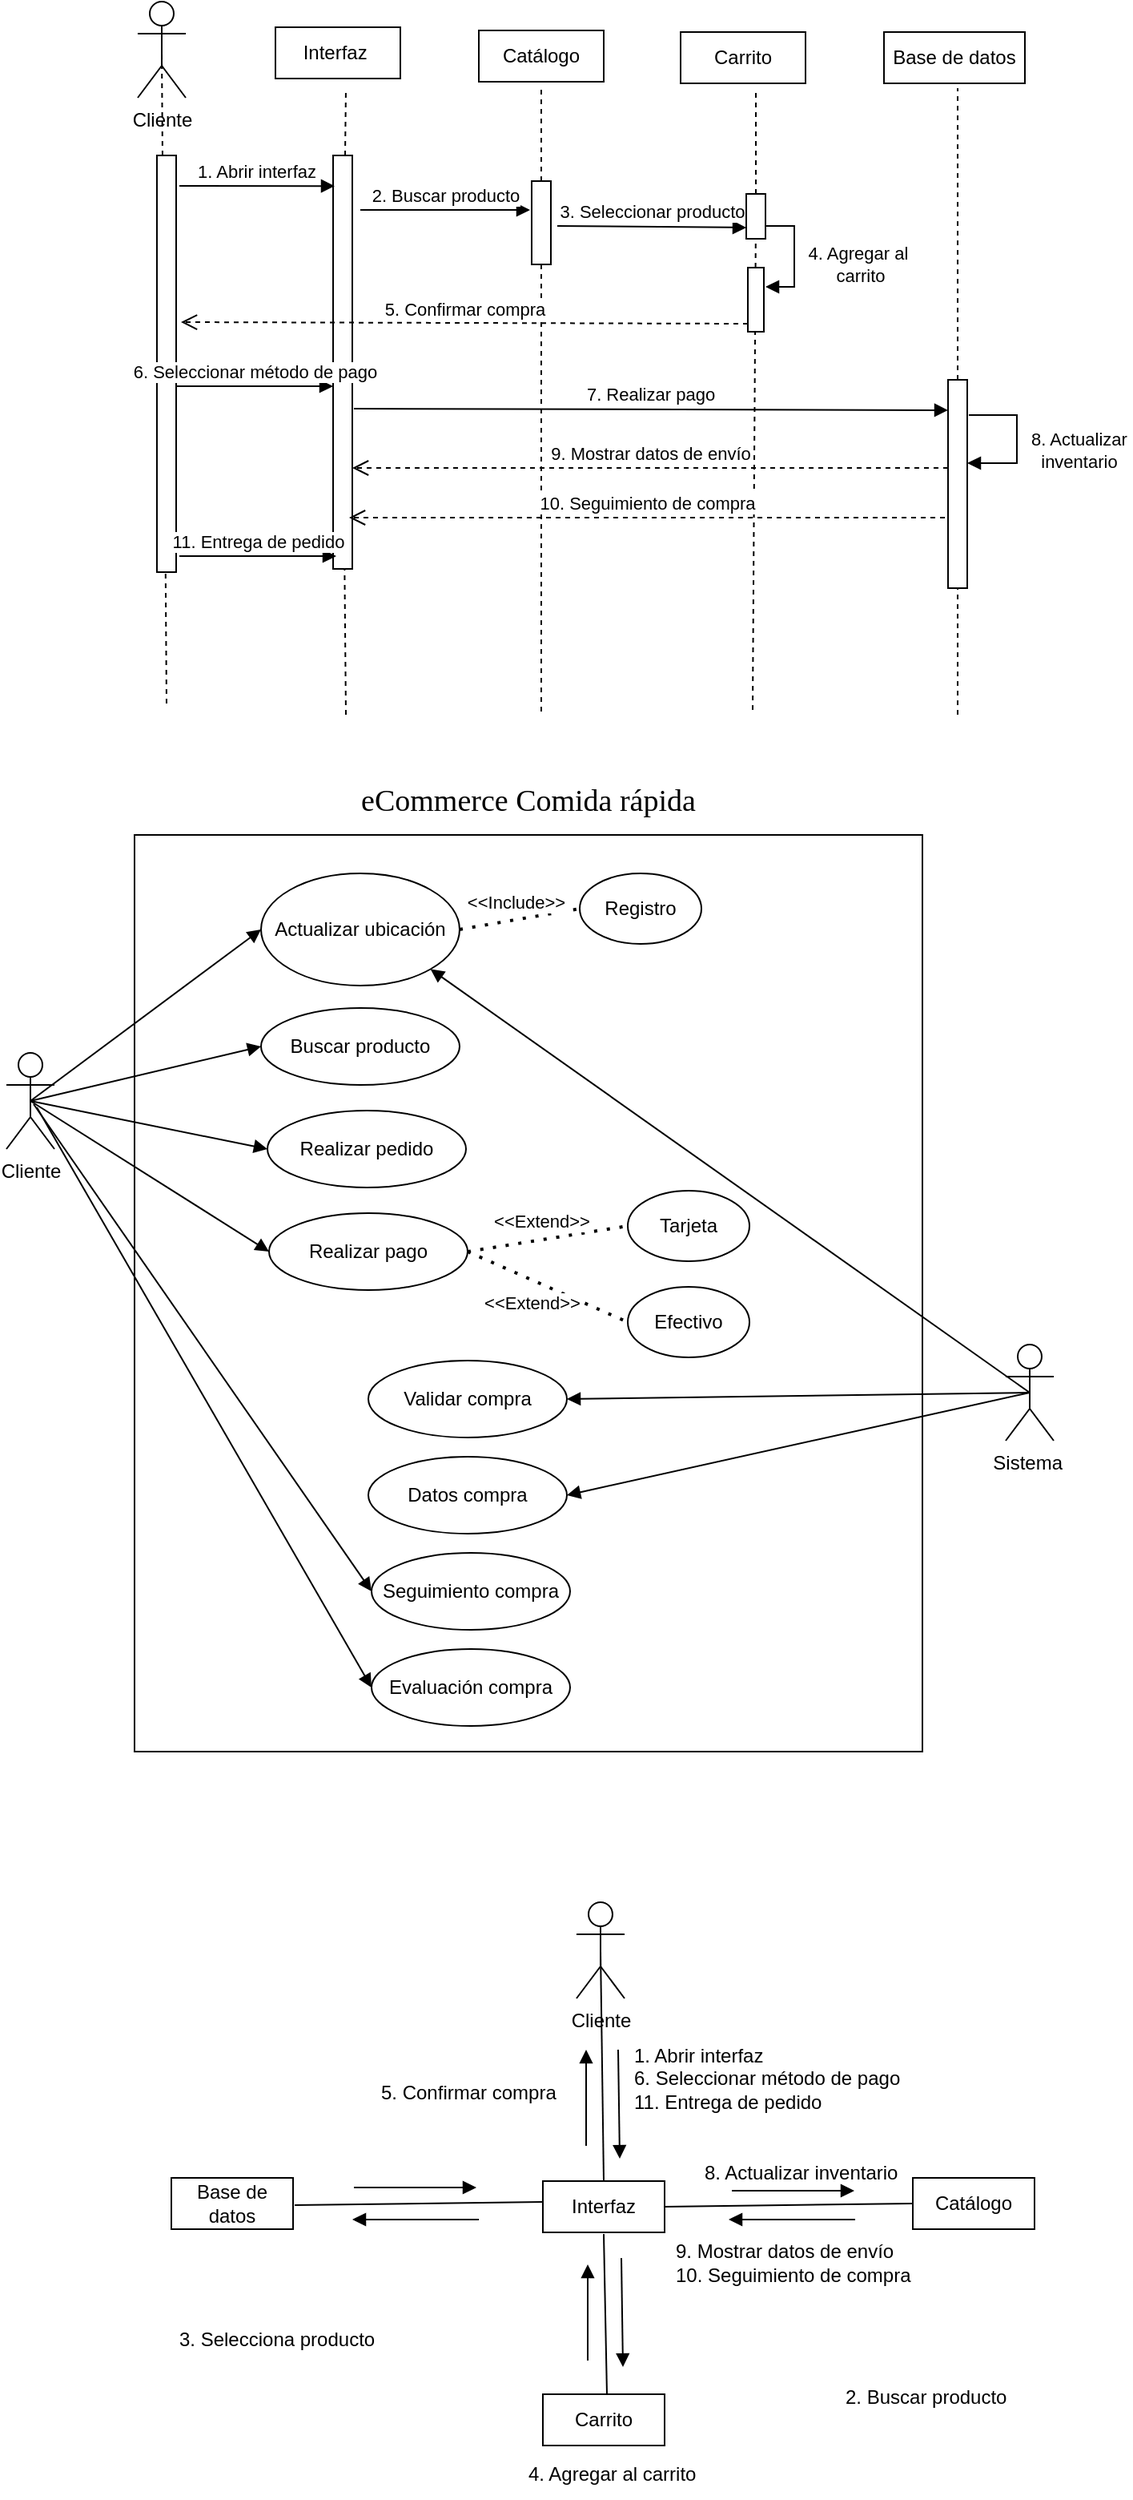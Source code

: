 <mxfile version="26.2.8">
  <diagram name="Página-1" id="cCJKJPDM5s2iUTPBcpyf">
    <mxGraphModel dx="1428" dy="785" grid="1" gridSize="2" guides="1" tooltips="1" connect="1" arrows="1" fold="1" page="1" pageScale="1" pageWidth="827" pageHeight="1169" math="0" shadow="0">
      <root>
        <mxCell id="0" />
        <mxCell id="1" parent="0" />
        <mxCell id="ijGnKc_3BsplaBg233aF-1" value="Interfaz&amp;nbsp;" style="rounded=0;whiteSpace=wrap;html=1;" parent="1" vertex="1">
          <mxGeometry x="196" y="78" width="78" height="32" as="geometry" />
        </mxCell>
        <mxCell id="5VHvd2vY5crIFIwmq7j--1" value="Catálogo" style="rounded=0;whiteSpace=wrap;html=1;" vertex="1" parent="1">
          <mxGeometry x="323" y="80" width="78" height="32" as="geometry" />
        </mxCell>
        <mxCell id="5VHvd2vY5crIFIwmq7j--3" value="Carrito" style="rounded=0;whiteSpace=wrap;html=1;" vertex="1" parent="1">
          <mxGeometry x="449" y="81" width="78" height="32" as="geometry" />
        </mxCell>
        <mxCell id="5VHvd2vY5crIFIwmq7j--4" value="Base de datos" style="rounded=0;whiteSpace=wrap;html=1;" vertex="1" parent="1">
          <mxGeometry x="576" y="81" width="88" height="32" as="geometry" />
        </mxCell>
        <mxCell id="5VHvd2vY5crIFIwmq7j--5" value="Cliente" style="shape=umlActor;verticalLabelPosition=bottom;verticalAlign=top;html=1;outlineConnect=0;" vertex="1" parent="1">
          <mxGeometry x="110" y="62" width="30" height="60" as="geometry" />
        </mxCell>
        <mxCell id="5VHvd2vY5crIFIwmq7j--8" value="" style="endArrow=none;dashed=1;html=1;rounded=0;entryX=0.5;entryY=0.5;entryDx=0;entryDy=0;entryPerimeter=0;" edge="1" parent="1" target="5VHvd2vY5crIFIwmq7j--5">
          <mxGeometry width="50" height="50" relative="1" as="geometry">
            <mxPoint x="128" y="500" as="sourcePoint" />
            <mxPoint x="116" y="178" as="targetPoint" />
          </mxGeometry>
        </mxCell>
        <mxCell id="5VHvd2vY5crIFIwmq7j--9" value="" style="endArrow=none;dashed=1;html=1;rounded=0;entryX=0.5;entryY=0.5;entryDx=0;entryDy=0;entryPerimeter=0;" edge="1" parent="1" source="5VHvd2vY5crIFIwmq7j--35">
          <mxGeometry width="50" height="50" relative="1" as="geometry">
            <mxPoint x="622" y="507" as="sourcePoint" />
            <mxPoint x="622" y="116" as="targetPoint" />
          </mxGeometry>
        </mxCell>
        <mxCell id="5VHvd2vY5crIFIwmq7j--10" value="" style="endArrow=none;dashed=1;html=1;rounded=0;entryX=0.5;entryY=0.5;entryDx=0;entryDy=0;entryPerimeter=0;" edge="1" parent="1" source="5VHvd2vY5crIFIwmq7j--19">
          <mxGeometry width="50" height="50" relative="1" as="geometry">
            <mxPoint x="362" y="505" as="sourcePoint" />
            <mxPoint x="362" y="114" as="targetPoint" />
          </mxGeometry>
        </mxCell>
        <mxCell id="5VHvd2vY5crIFIwmq7j--11" value="" style="endArrow=none;dashed=1;html=1;rounded=0;" edge="1" parent="1" source="5VHvd2vY5crIFIwmq7j--21">
          <mxGeometry width="50" height="50" relative="1" as="geometry">
            <mxPoint x="490" y="505" as="sourcePoint" />
            <mxPoint x="496" y="116" as="targetPoint" />
          </mxGeometry>
        </mxCell>
        <mxCell id="5VHvd2vY5crIFIwmq7j--12" value="" style="endArrow=none;dashed=1;html=1;rounded=0;entryX=0.5;entryY=0.5;entryDx=0;entryDy=0;entryPerimeter=0;" edge="1" parent="1" source="5VHvd2vY5crIFIwmq7j--15">
          <mxGeometry width="50" height="50" relative="1" as="geometry">
            <mxPoint x="240" y="507" as="sourcePoint" />
            <mxPoint x="240" y="116" as="targetPoint" />
          </mxGeometry>
        </mxCell>
        <mxCell id="5VHvd2vY5crIFIwmq7j--13" value="" style="rounded=0;whiteSpace=wrap;html=1;" vertex="1" parent="1">
          <mxGeometry x="122" y="158" width="12" height="260" as="geometry" />
        </mxCell>
        <mxCell id="5VHvd2vY5crIFIwmq7j--16" value="" style="endArrow=none;dashed=1;html=1;rounded=0;entryX=0.5;entryY=0.5;entryDx=0;entryDy=0;entryPerimeter=0;" edge="1" parent="1" target="5VHvd2vY5crIFIwmq7j--15">
          <mxGeometry width="50" height="50" relative="1" as="geometry">
            <mxPoint x="240" y="507" as="sourcePoint" />
            <mxPoint x="240" y="116" as="targetPoint" />
          </mxGeometry>
        </mxCell>
        <mxCell id="5VHvd2vY5crIFIwmq7j--15" value="" style="rounded=0;whiteSpace=wrap;html=1;" vertex="1" parent="1">
          <mxGeometry x="232" y="158" width="12" height="258" as="geometry" />
        </mxCell>
        <mxCell id="5VHvd2vY5crIFIwmq7j--17" value="1. Abrir interfaz" style="html=1;verticalAlign=bottom;endArrow=block;curved=0;rounded=0;entryX=0.083;entryY=0.074;entryDx=0;entryDy=0;entryPerimeter=0;" edge="1" parent="1" target="5VHvd2vY5crIFIwmq7j--15">
          <mxGeometry width="80" relative="1" as="geometry">
            <mxPoint x="136" y="177" as="sourcePoint" />
            <mxPoint x="228" y="178" as="targetPoint" />
          </mxGeometry>
        </mxCell>
        <mxCell id="5VHvd2vY5crIFIwmq7j--18" value="2. Buscar producto" style="html=1;verticalAlign=bottom;endArrow=block;curved=0;rounded=0;" edge="1" parent="1">
          <mxGeometry width="80" relative="1" as="geometry">
            <mxPoint x="249" y="192" as="sourcePoint" />
            <mxPoint x="355" y="192" as="targetPoint" />
          </mxGeometry>
        </mxCell>
        <mxCell id="5VHvd2vY5crIFIwmq7j--20" value="" style="endArrow=none;dashed=1;html=1;rounded=0;entryX=0.5;entryY=0.5;entryDx=0;entryDy=0;entryPerimeter=0;" edge="1" parent="1" target="5VHvd2vY5crIFIwmq7j--19">
          <mxGeometry width="50" height="50" relative="1" as="geometry">
            <mxPoint x="362" y="505" as="sourcePoint" />
            <mxPoint x="362" y="114" as="targetPoint" />
          </mxGeometry>
        </mxCell>
        <mxCell id="5VHvd2vY5crIFIwmq7j--19" value="" style="rounded=0;whiteSpace=wrap;html=1;" vertex="1" parent="1">
          <mxGeometry x="356" y="174" width="12" height="52" as="geometry" />
        </mxCell>
        <mxCell id="5VHvd2vY5crIFIwmq7j--22" value="" style="endArrow=none;dashed=1;html=1;rounded=0;entryX=0.5;entryY=0.5;entryDx=0;entryDy=0;entryPerimeter=0;" edge="1" parent="1" target="5VHvd2vY5crIFIwmq7j--21">
          <mxGeometry width="50" height="50" relative="1" as="geometry">
            <mxPoint x="494" y="504" as="sourcePoint" />
            <mxPoint x="490" y="114" as="targetPoint" />
          </mxGeometry>
        </mxCell>
        <mxCell id="5VHvd2vY5crIFIwmq7j--28" value="" style="html=1;points=[[0,0,0,0,5],[0,1,0,0,-5],[1,0,0,0,5],[1,1,0,0,-5]];perimeter=orthogonalPerimeter;outlineConnect=0;targetShapes=umlLifeline;portConstraint=eastwest;newEdgeStyle={&quot;curved&quot;:0,&quot;rounded&quot;:0};" vertex="1" parent="1">
          <mxGeometry x="491" y="228" width="10" height="40" as="geometry" />
        </mxCell>
        <mxCell id="5VHvd2vY5crIFIwmq7j--29" value="4. Agregar al&amp;nbsp;&lt;div&gt;carrito&lt;/div&gt;" style="html=1;align=center;spacingLeft=2;endArrow=block;rounded=0;edgeStyle=orthogonalEdgeStyle;curved=0;rounded=0;exitX=0;exitY=0.75;exitDx=0;exitDy=0;" edge="1" parent="1">
          <mxGeometry x="0.273" y="40" relative="1" as="geometry">
            <mxPoint x="491" y="205" as="sourcePoint" />
            <Array as="points">
              <mxPoint x="520" y="202" />
              <mxPoint x="520" y="240" />
            </Array>
            <mxPoint x="502" y="240" as="targetPoint" />
            <mxPoint as="offset" />
          </mxGeometry>
        </mxCell>
        <mxCell id="5VHvd2vY5crIFIwmq7j--21" value="" style="rounded=0;whiteSpace=wrap;html=1;" vertex="1" parent="1">
          <mxGeometry x="490" y="182" width="12" height="28" as="geometry" />
        </mxCell>
        <mxCell id="5VHvd2vY5crIFIwmq7j--30" value="3. Seleccionar producto" style="html=1;verticalAlign=bottom;endArrow=block;curved=0;rounded=0;entryX=0;entryY=0.75;entryDx=0;entryDy=0;" edge="1" parent="1" target="5VHvd2vY5crIFIwmq7j--21">
          <mxGeometry width="80" relative="1" as="geometry">
            <mxPoint x="372" y="202" as="sourcePoint" />
            <mxPoint x="474" y="202" as="targetPoint" />
          </mxGeometry>
        </mxCell>
        <mxCell id="5VHvd2vY5crIFIwmq7j--32" value="5. Confirmar compra" style="html=1;verticalAlign=bottom;endArrow=open;dashed=1;endSize=8;curved=0;rounded=0;exitX=0;exitY=1;exitDx=0;exitDy=-5;exitPerimeter=0;entryX=1.25;entryY=0.4;entryDx=0;entryDy=0;entryPerimeter=0;" edge="1" parent="1" source="5VHvd2vY5crIFIwmq7j--28" target="5VHvd2vY5crIFIwmq7j--13">
          <mxGeometry relative="1" as="geometry">
            <mxPoint x="254" y="258" as="sourcePoint" />
            <mxPoint x="174" y="258" as="targetPoint" />
          </mxGeometry>
        </mxCell>
        <mxCell id="5VHvd2vY5crIFIwmq7j--33" value="6. Seleccionar método de pago" style="html=1;verticalAlign=bottom;endArrow=block;curved=0;rounded=0;entryX=0.167;entryY=0.091;entryDx=0;entryDy=0;entryPerimeter=0;" edge="1" parent="1">
          <mxGeometry width="80" relative="1" as="geometry">
            <mxPoint x="134" y="302" as="sourcePoint" />
            <mxPoint x="232" y="302" as="targetPoint" />
          </mxGeometry>
        </mxCell>
        <mxCell id="5VHvd2vY5crIFIwmq7j--34" value="7. Realizar pago" style="html=1;verticalAlign=bottom;endArrow=block;curved=0;rounded=0;entryX=0;entryY=0.146;entryDx=0;entryDy=0;entryPerimeter=0;" edge="1" parent="1" target="5VHvd2vY5crIFIwmq7j--35">
          <mxGeometry width="80" relative="1" as="geometry">
            <mxPoint x="245" y="316" as="sourcePoint" />
            <mxPoint x="616" y="322" as="targetPoint" />
          </mxGeometry>
        </mxCell>
        <mxCell id="5VHvd2vY5crIFIwmq7j--36" value="" style="endArrow=none;dashed=1;html=1;rounded=0;entryX=0.5;entryY=0.5;entryDx=0;entryDy=0;entryPerimeter=0;" edge="1" parent="1" target="5VHvd2vY5crIFIwmq7j--35">
          <mxGeometry width="50" height="50" relative="1" as="geometry">
            <mxPoint x="622" y="507" as="sourcePoint" />
            <mxPoint x="622" y="116" as="targetPoint" />
          </mxGeometry>
        </mxCell>
        <mxCell id="5VHvd2vY5crIFIwmq7j--35" value="" style="rounded=0;whiteSpace=wrap;html=1;" vertex="1" parent="1">
          <mxGeometry x="616" y="298" width="12" height="130" as="geometry" />
        </mxCell>
        <mxCell id="5VHvd2vY5crIFIwmq7j--38" value="8. Actualizar&amp;nbsp;&lt;div&gt;inventario&amp;nbsp;&lt;/div&gt;" style="html=1;align=center;spacingLeft=2;endArrow=block;rounded=0;edgeStyle=orthogonalEdgeStyle;curved=0;rounded=0;entryX=1;entryY=0.4;entryDx=0;entryDy=0;entryPerimeter=0;" edge="1" target="5VHvd2vY5crIFIwmq7j--35" parent="1">
          <mxGeometry x="0.129" y="39" relative="1" as="geometry">
            <mxPoint x="629" y="320" as="sourcePoint" />
            <Array as="points">
              <mxPoint x="659" y="320" />
              <mxPoint x="659" y="350" />
            </Array>
            <mxPoint x="634" y="350" as="targetPoint" />
            <mxPoint as="offset" />
          </mxGeometry>
        </mxCell>
        <mxCell id="5VHvd2vY5crIFIwmq7j--39" value="9. Mostrar datos de envío" style="html=1;verticalAlign=bottom;endArrow=open;dashed=1;endSize=8;curved=0;rounded=0;exitX=0;exitY=1;exitDx=0;exitDy=-5;exitPerimeter=0;" edge="1" parent="1">
          <mxGeometry relative="1" as="geometry">
            <mxPoint x="616" y="353" as="sourcePoint" />
            <mxPoint x="244" y="353" as="targetPoint" />
          </mxGeometry>
        </mxCell>
        <mxCell id="5VHvd2vY5crIFIwmq7j--40" value="10. Seguimiento de compra" style="html=1;verticalAlign=bottom;endArrow=open;dashed=1;endSize=8;curved=0;rounded=0;exitX=0;exitY=1;exitDx=0;exitDy=-5;exitPerimeter=0;" edge="1" parent="1">
          <mxGeometry relative="1" as="geometry">
            <mxPoint x="614" y="384" as="sourcePoint" />
            <mxPoint x="242" y="384" as="targetPoint" />
          </mxGeometry>
        </mxCell>
        <mxCell id="5VHvd2vY5crIFIwmq7j--41" value="11. Entrega de pedido" style="html=1;verticalAlign=bottom;endArrow=block;curved=0;rounded=0;entryX=0.167;entryY=0.091;entryDx=0;entryDy=0;entryPerimeter=0;" edge="1" parent="1">
          <mxGeometry width="80" relative="1" as="geometry">
            <mxPoint x="136" y="408" as="sourcePoint" />
            <mxPoint x="234" y="408" as="targetPoint" />
          </mxGeometry>
        </mxCell>
        <mxCell id="5VHvd2vY5crIFIwmq7j--42" value="Cliente" style="shape=umlActor;verticalLabelPosition=bottom;verticalAlign=top;html=1;outlineConnect=0;" vertex="1" parent="1">
          <mxGeometry x="28" y="718" width="30" height="60" as="geometry" />
        </mxCell>
        <mxCell id="5VHvd2vY5crIFIwmq7j--45" value="Sistema&amp;nbsp;" style="shape=umlActor;verticalLabelPosition=bottom;verticalAlign=top;html=1;outlineConnect=0;" vertex="1" parent="1">
          <mxGeometry x="652" y="900" width="30" height="60" as="geometry" />
        </mxCell>
        <mxCell id="5VHvd2vY5crIFIwmq7j--46" value="Actualizar ubicación" style="ellipse;whiteSpace=wrap;html=1;" vertex="1" parent="1">
          <mxGeometry x="187" y="606" width="124" height="70" as="geometry" />
        </mxCell>
        <mxCell id="5VHvd2vY5crIFIwmq7j--47" value="Buscar producto" style="ellipse;whiteSpace=wrap;html=1;" vertex="1" parent="1">
          <mxGeometry x="187" y="690" width="124" height="48" as="geometry" />
        </mxCell>
        <mxCell id="5VHvd2vY5crIFIwmq7j--48" value="Realizar pedido" style="ellipse;whiteSpace=wrap;html=1;" vertex="1" parent="1">
          <mxGeometry x="191" y="754" width="124" height="48" as="geometry" />
        </mxCell>
        <mxCell id="5VHvd2vY5crIFIwmq7j--49" value="Realizar pago" style="ellipse;whiteSpace=wrap;html=1;" vertex="1" parent="1">
          <mxGeometry x="192" y="818" width="124" height="48" as="geometry" />
        </mxCell>
        <mxCell id="5VHvd2vY5crIFIwmq7j--52" value="" style="html=1;verticalAlign=bottom;endArrow=block;curved=0;rounded=0;entryX=0;entryY=0.5;entryDx=0;entryDy=0;exitX=0.5;exitY=0.5;exitDx=0;exitDy=0;exitPerimeter=0;" edge="1" parent="1" source="5VHvd2vY5crIFIwmq7j--42" target="5VHvd2vY5crIFIwmq7j--46">
          <mxGeometry width="80" relative="1" as="geometry">
            <mxPoint x="62" y="730" as="sourcePoint" />
            <mxPoint x="160" y="730" as="targetPoint" />
          </mxGeometry>
        </mxCell>
        <mxCell id="5VHvd2vY5crIFIwmq7j--54" value="" style="html=1;verticalAlign=bottom;endArrow=block;curved=0;rounded=0;entryX=0;entryY=0.5;entryDx=0;entryDy=0;exitX=0.5;exitY=0.5;exitDx=0;exitDy=0;exitPerimeter=0;" edge="1" parent="1" source="5VHvd2vY5crIFIwmq7j--42" target="5VHvd2vY5crIFIwmq7j--47">
          <mxGeometry width="80" relative="1" as="geometry">
            <mxPoint x="53" y="728" as="sourcePoint" />
            <mxPoint x="189" y="650" as="targetPoint" />
          </mxGeometry>
        </mxCell>
        <mxCell id="5VHvd2vY5crIFIwmq7j--55" value="" style="html=1;verticalAlign=bottom;endArrow=block;curved=0;rounded=0;entryX=0;entryY=0.5;entryDx=0;entryDy=0;exitX=0.5;exitY=0.5;exitDx=0;exitDy=0;exitPerimeter=0;" edge="1" parent="1" source="5VHvd2vY5crIFIwmq7j--42" target="5VHvd2vY5crIFIwmq7j--48">
          <mxGeometry width="80" relative="1" as="geometry">
            <mxPoint x="55" y="730" as="sourcePoint" />
            <mxPoint x="191" y="652" as="targetPoint" />
          </mxGeometry>
        </mxCell>
        <mxCell id="5VHvd2vY5crIFIwmq7j--56" value="" style="html=1;verticalAlign=bottom;endArrow=block;curved=0;rounded=0;entryX=0;entryY=0.5;entryDx=0;entryDy=0;exitX=0.5;exitY=0.5;exitDx=0;exitDy=0;exitPerimeter=0;" edge="1" parent="1" source="5VHvd2vY5crIFIwmq7j--42" target="5VHvd2vY5crIFIwmq7j--49">
          <mxGeometry width="80" relative="1" as="geometry">
            <mxPoint x="57" y="732" as="sourcePoint" />
            <mxPoint x="193" y="654" as="targetPoint" />
          </mxGeometry>
        </mxCell>
        <mxCell id="5VHvd2vY5crIFIwmq7j--57" value="Registro" style="ellipse;whiteSpace=wrap;html=1;" vertex="1" parent="1">
          <mxGeometry x="386" y="606" width="76" height="44" as="geometry" />
        </mxCell>
        <mxCell id="5VHvd2vY5crIFIwmq7j--58" value="" style="endArrow=none;dashed=1;html=1;dashPattern=1 3;strokeWidth=2;rounded=0;exitX=1;exitY=0.5;exitDx=0;exitDy=0;entryX=0;entryY=0.5;entryDx=0;entryDy=0;" edge="1" parent="1" source="5VHvd2vY5crIFIwmq7j--46" target="5VHvd2vY5crIFIwmq7j--57">
          <mxGeometry width="50" height="50" relative="1" as="geometry">
            <mxPoint x="388" y="712" as="sourcePoint" />
            <mxPoint x="438" y="662" as="targetPoint" />
          </mxGeometry>
        </mxCell>
        <mxCell id="5VHvd2vY5crIFIwmq7j--59" value="&amp;lt;&amp;lt;Include&amp;gt;&amp;gt;" style="edgeLabel;html=1;align=center;verticalAlign=middle;resizable=0;points=[];" vertex="1" connectable="0" parent="5VHvd2vY5crIFIwmq7j--58">
          <mxGeometry x="-0.12" y="-1" relative="1" as="geometry">
            <mxPoint x="2" y="-13" as="offset" />
          </mxGeometry>
        </mxCell>
        <mxCell id="5VHvd2vY5crIFIwmq7j--61" value="Tarjeta" style="ellipse;whiteSpace=wrap;html=1;" vertex="1" parent="1">
          <mxGeometry x="416" y="804" width="76" height="44" as="geometry" />
        </mxCell>
        <mxCell id="5VHvd2vY5crIFIwmq7j--62" value="Efectivo" style="ellipse;whiteSpace=wrap;html=1;" vertex="1" parent="1">
          <mxGeometry x="416" y="864" width="76" height="44" as="geometry" />
        </mxCell>
        <mxCell id="5VHvd2vY5crIFIwmq7j--64" value="" style="endArrow=none;dashed=1;html=1;dashPattern=1 3;strokeWidth=2;rounded=0;exitX=1;exitY=0.5;exitDx=0;exitDy=0;entryX=0;entryY=0.5;entryDx=0;entryDy=0;" edge="1" parent="1" source="5VHvd2vY5crIFIwmq7j--49" target="5VHvd2vY5crIFIwmq7j--61">
          <mxGeometry width="50" height="50" relative="1" as="geometry">
            <mxPoint x="326" y="846" as="sourcePoint" />
            <mxPoint x="401" y="844" as="targetPoint" />
          </mxGeometry>
        </mxCell>
        <mxCell id="5VHvd2vY5crIFIwmq7j--65" value="&amp;lt;&amp;lt;Extend&amp;gt;&amp;gt;" style="edgeLabel;html=1;align=center;verticalAlign=middle;resizable=0;points=[];" vertex="1" connectable="0" parent="5VHvd2vY5crIFIwmq7j--64">
          <mxGeometry x="-0.12" y="-1" relative="1" as="geometry">
            <mxPoint x="2" y="-13" as="offset" />
          </mxGeometry>
        </mxCell>
        <mxCell id="5VHvd2vY5crIFIwmq7j--66" value="" style="endArrow=none;dashed=1;html=1;dashPattern=1 3;strokeWidth=2;rounded=0;exitX=1;exitY=0.5;exitDx=0;exitDy=0;entryX=0;entryY=0.5;entryDx=0;entryDy=0;" edge="1" parent="1" source="5VHvd2vY5crIFIwmq7j--49" target="5VHvd2vY5crIFIwmq7j--62">
          <mxGeometry width="50" height="50" relative="1" as="geometry">
            <mxPoint x="318" y="872" as="sourcePoint" />
            <mxPoint x="418" y="856" as="targetPoint" />
          </mxGeometry>
        </mxCell>
        <mxCell id="5VHvd2vY5crIFIwmq7j--67" value="&amp;lt;&amp;lt;Extend&amp;gt;&amp;gt;" style="edgeLabel;html=1;align=center;verticalAlign=middle;resizable=0;points=[];" vertex="1" connectable="0" parent="5VHvd2vY5crIFIwmq7j--66">
          <mxGeometry x="-0.12" y="-1" relative="1" as="geometry">
            <mxPoint x="-4" y="12" as="offset" />
          </mxGeometry>
        </mxCell>
        <mxCell id="5VHvd2vY5crIFIwmq7j--70" value="" style="html=1;verticalAlign=bottom;endArrow=block;curved=0;rounded=0;entryX=1;entryY=1;entryDx=0;entryDy=0;exitX=0.5;exitY=0.5;exitDx=0;exitDy=0;exitPerimeter=0;" edge="1" parent="1" source="5VHvd2vY5crIFIwmq7j--45" target="5VHvd2vY5crIFIwmq7j--46">
          <mxGeometry width="80" relative="1" as="geometry">
            <mxPoint x="45" y="750" as="sourcePoint" />
            <mxPoint x="189" y="716" as="targetPoint" />
          </mxGeometry>
        </mxCell>
        <mxCell id="5VHvd2vY5crIFIwmq7j--71" value="" style="html=1;verticalAlign=bottom;endArrow=block;curved=0;rounded=0;exitX=0.5;exitY=0.5;exitDx=0;exitDy=0;exitPerimeter=0;entryX=1;entryY=0.5;entryDx=0;entryDy=0;" edge="1" parent="1" source="5VHvd2vY5crIFIwmq7j--45" target="5VHvd2vY5crIFIwmq7j--72">
          <mxGeometry width="80" relative="1" as="geometry">
            <mxPoint x="47" y="752" as="sourcePoint" />
            <mxPoint x="668" y="778" as="targetPoint" />
          </mxGeometry>
        </mxCell>
        <mxCell id="5VHvd2vY5crIFIwmq7j--72" value="Validar compra" style="ellipse;whiteSpace=wrap;html=1;" vertex="1" parent="1">
          <mxGeometry x="254" y="910" width="124" height="48" as="geometry" />
        </mxCell>
        <mxCell id="5VHvd2vY5crIFIwmq7j--73" value="Datos compra" style="ellipse;whiteSpace=wrap;html=1;" vertex="1" parent="1">
          <mxGeometry x="254" y="970" width="124" height="48" as="geometry" />
        </mxCell>
        <mxCell id="5VHvd2vY5crIFIwmq7j--77" value="" style="html=1;verticalAlign=bottom;endArrow=block;curved=0;rounded=0;entryX=1;entryY=0.5;entryDx=0;entryDy=0;exitX=0.5;exitY=0.5;exitDx=0;exitDy=0;exitPerimeter=0;" edge="1" parent="1" source="5VHvd2vY5crIFIwmq7j--45" target="5VHvd2vY5crIFIwmq7j--73">
          <mxGeometry width="80" relative="1" as="geometry">
            <mxPoint x="738" y="754" as="sourcePoint" />
            <mxPoint x="646" y="752" as="targetPoint" />
          </mxGeometry>
        </mxCell>
        <mxCell id="5VHvd2vY5crIFIwmq7j--79" value="Seguimiento compra" style="ellipse;whiteSpace=wrap;html=1;" vertex="1" parent="1">
          <mxGeometry x="256" y="1030" width="124" height="48" as="geometry" />
        </mxCell>
        <mxCell id="5VHvd2vY5crIFIwmq7j--80" value="Evaluación compra" style="ellipse;whiteSpace=wrap;html=1;" vertex="1" parent="1">
          <mxGeometry x="256" y="1090" width="124" height="48" as="geometry" />
        </mxCell>
        <mxCell id="5VHvd2vY5crIFIwmq7j--81" value="" style="html=1;verticalAlign=bottom;endArrow=block;curved=0;rounded=0;entryX=0;entryY=0.5;entryDx=0;entryDy=0;exitX=0.5;exitY=0.5;exitDx=0;exitDy=0;exitPerimeter=0;" edge="1" parent="1" target="5VHvd2vY5crIFIwmq7j--79">
          <mxGeometry width="80" relative="1" as="geometry">
            <mxPoint x="45" y="750" as="sourcePoint" />
            <mxPoint x="194" y="844" as="targetPoint" />
          </mxGeometry>
        </mxCell>
        <mxCell id="5VHvd2vY5crIFIwmq7j--82" value="" style="html=1;verticalAlign=bottom;endArrow=block;curved=0;rounded=0;entryX=0;entryY=0.5;entryDx=0;entryDy=0;exitX=0.5;exitY=0.5;exitDx=0;exitDy=0;exitPerimeter=0;" edge="1" parent="1" target="5VHvd2vY5crIFIwmq7j--80">
          <mxGeometry width="80" relative="1" as="geometry">
            <mxPoint x="47" y="752" as="sourcePoint" />
            <mxPoint x="258" y="1056" as="targetPoint" />
          </mxGeometry>
        </mxCell>
        <mxCell id="5VHvd2vY5crIFIwmq7j--85" value="" style="rounded=0;whiteSpace=wrap;html=1;fillColor=none;" vertex="1" parent="1">
          <mxGeometry x="108" y="582" width="492" height="572" as="geometry" />
        </mxCell>
        <mxCell id="5VHvd2vY5crIFIwmq7j--86" value="&lt;font face=&quot;Comic Sans MS&quot; style=&quot;font-size: 19px;&quot;&gt;eCommerce Comida rápida&lt;/font&gt;" style="text;html=1;align=center;verticalAlign=middle;whiteSpace=wrap;rounded=0;" vertex="1" parent="1">
          <mxGeometry x="227" y="546" width="254" height="30" as="geometry" />
        </mxCell>
        <mxCell id="5VHvd2vY5crIFIwmq7j--87" value="Cliente" style="shape=umlActor;verticalLabelPosition=bottom;verticalAlign=top;html=1;outlineConnect=0;" vertex="1" parent="1">
          <mxGeometry x="384" y="1248" width="30" height="60" as="geometry" />
        </mxCell>
        <mxCell id="5VHvd2vY5crIFIwmq7j--88" value="Interfaz" style="rounded=0;whiteSpace=wrap;html=1;" vertex="1" parent="1">
          <mxGeometry x="363" y="1422" width="76" height="32" as="geometry" />
        </mxCell>
        <mxCell id="5VHvd2vY5crIFIwmq7j--89" value="Catálogo" style="rounded=0;whiteSpace=wrap;html=1;" vertex="1" parent="1">
          <mxGeometry x="594" y="1420" width="76" height="32" as="geometry" />
        </mxCell>
        <mxCell id="5VHvd2vY5crIFIwmq7j--90" value="Carrito" style="rounded=0;whiteSpace=wrap;html=1;" vertex="1" parent="1">
          <mxGeometry x="363" y="1555" width="76" height="32" as="geometry" />
        </mxCell>
        <mxCell id="5VHvd2vY5crIFIwmq7j--91" value="Base de datos" style="rounded=0;whiteSpace=wrap;html=1;" vertex="1" parent="1">
          <mxGeometry x="131" y="1420" width="76" height="32" as="geometry" />
        </mxCell>
        <mxCell id="5VHvd2vY5crIFIwmq7j--92" value="" style="endArrow=none;html=1;rounded=0;entryX=0.5;entryY=0.5;entryDx=0;entryDy=0;entryPerimeter=0;exitX=0.5;exitY=0;exitDx=0;exitDy=0;" edge="1" parent="1" source="5VHvd2vY5crIFIwmq7j--88" target="5VHvd2vY5crIFIwmq7j--87">
          <mxGeometry width="50" height="50" relative="1" as="geometry">
            <mxPoint x="388" y="1430" as="sourcePoint" />
            <mxPoint x="438" y="1380" as="targetPoint" />
          </mxGeometry>
        </mxCell>
        <mxCell id="5VHvd2vY5crIFIwmq7j--93" value="" style="endArrow=none;html=1;rounded=0;entryX=0;entryY=0.5;entryDx=0;entryDy=0;exitX=1;exitY=0.5;exitDx=0;exitDy=0;" edge="1" parent="1" source="5VHvd2vY5crIFIwmq7j--88" target="5VHvd2vY5crIFIwmq7j--89">
          <mxGeometry width="50" height="50" relative="1" as="geometry">
            <mxPoint x="388" y="1474" as="sourcePoint" />
            <mxPoint x="438" y="1424" as="targetPoint" />
          </mxGeometry>
        </mxCell>
        <mxCell id="5VHvd2vY5crIFIwmq7j--94" value="" style="endArrow=none;html=1;rounded=0;entryX=0;entryY=0.5;entryDx=0;entryDy=0;exitX=1;exitY=0.5;exitDx=0;exitDy=0;" edge="1" parent="1">
          <mxGeometry width="50" height="50" relative="1" as="geometry">
            <mxPoint x="208" y="1437" as="sourcePoint" />
            <mxPoint x="363" y="1435" as="targetPoint" />
          </mxGeometry>
        </mxCell>
        <mxCell id="5VHvd2vY5crIFIwmq7j--95" value="" style="endArrow=none;html=1;rounded=0;entryX=0.5;entryY=0.5;entryDx=0;entryDy=0;entryPerimeter=0;exitX=0.5;exitY=0;exitDx=0;exitDy=0;" edge="1" parent="1">
          <mxGeometry width="50" height="50" relative="1" as="geometry">
            <mxPoint x="403" y="1555" as="sourcePoint" />
            <mxPoint x="401" y="1455" as="targetPoint" />
          </mxGeometry>
        </mxCell>
        <mxCell id="5VHvd2vY5crIFIwmq7j--97" value="" style="html=1;verticalAlign=bottom;endArrow=block;curved=0;rounded=0;" edge="1" parent="1">
          <mxGeometry width="80" relative="1" as="geometry">
            <mxPoint x="410" y="1340" as="sourcePoint" />
            <mxPoint x="411" y="1408" as="targetPoint" />
          </mxGeometry>
        </mxCell>
        <mxCell id="5VHvd2vY5crIFIwmq7j--99" value="1. Abrir interfaz&lt;div&gt;6. Seleccionar método de pago&lt;/div&gt;&lt;div&gt;11. Entrega de pedido&lt;/div&gt;" style="text;html=1;align=left;verticalAlign=middle;whiteSpace=wrap;rounded=0;" vertex="1" parent="1">
          <mxGeometry x="418" y="1343" width="202" height="30" as="geometry" />
        </mxCell>
        <mxCell id="5VHvd2vY5crIFIwmq7j--100" value="" style="html=1;verticalAlign=bottom;endArrow=block;curved=0;rounded=0;" edge="1" parent="1">
          <mxGeometry width="80" relative="1" as="geometry">
            <mxPoint x="481" y="1428" as="sourcePoint" />
            <mxPoint x="557.5" y="1428" as="targetPoint" />
          </mxGeometry>
        </mxCell>
        <mxCell id="5VHvd2vY5crIFIwmq7j--101" value="" style="html=1;verticalAlign=bottom;endArrow=block;curved=0;rounded=0;" edge="1" parent="1">
          <mxGeometry width="80" relative="1" as="geometry">
            <mxPoint x="558" y="1446" as="sourcePoint" />
            <mxPoint x="479" y="1446" as="targetPoint" />
          </mxGeometry>
        </mxCell>
        <mxCell id="5VHvd2vY5crIFIwmq7j--102" value="8. Actualizar inventario" style="text;html=1;align=left;verticalAlign=middle;whiteSpace=wrap;rounded=0;" vertex="1" parent="1">
          <mxGeometry x="462" y="1402" width="125" height="30" as="geometry" />
        </mxCell>
        <mxCell id="5VHvd2vY5crIFIwmq7j--103" value="4. Agregar al carrito" style="text;html=1;align=left;verticalAlign=middle;whiteSpace=wrap;rounded=0;" vertex="1" parent="1">
          <mxGeometry x="352" y="1590" width="107" height="30" as="geometry" />
        </mxCell>
        <mxCell id="5VHvd2vY5crIFIwmq7j--104" value="9. Mostrar datos de envío&lt;div&gt;10. Seguimiento de compra&lt;/div&gt;" style="text;html=1;align=left;verticalAlign=middle;whiteSpace=wrap;rounded=0;" vertex="1" parent="1">
          <mxGeometry x="444" y="1458" width="152" height="30" as="geometry" />
        </mxCell>
        <mxCell id="5VHvd2vY5crIFIwmq7j--105" value="3. Selecciona producto" style="text;html=1;align=left;verticalAlign=middle;whiteSpace=wrap;rounded=0;" vertex="1" parent="1">
          <mxGeometry x="134" y="1506" width="138" height="30" as="geometry" />
        </mxCell>
        <mxCell id="5VHvd2vY5crIFIwmq7j--106" value="5. Confirmar compra" style="text;html=1;align=left;verticalAlign=middle;whiteSpace=wrap;rounded=0;" vertex="1" parent="1">
          <mxGeometry x="260" y="1352" width="116" height="30" as="geometry" />
        </mxCell>
        <mxCell id="5VHvd2vY5crIFIwmq7j--107" value="2. Buscar producto" style="text;html=1;align=left;verticalAlign=middle;whiteSpace=wrap;rounded=0;" vertex="1" parent="1">
          <mxGeometry x="550" y="1542" width="138" height="30" as="geometry" />
        </mxCell>
        <mxCell id="5VHvd2vY5crIFIwmq7j--108" value="" style="html=1;verticalAlign=bottom;endArrow=block;curved=0;rounded=0;" edge="1" parent="1">
          <mxGeometry width="80" relative="1" as="geometry">
            <mxPoint x="412" y="1470" as="sourcePoint" />
            <mxPoint x="413" y="1538" as="targetPoint" />
          </mxGeometry>
        </mxCell>
        <mxCell id="5VHvd2vY5crIFIwmq7j--109" value="" style="html=1;verticalAlign=bottom;endArrow=block;curved=0;rounded=0;" edge="1" parent="1">
          <mxGeometry width="80" relative="1" as="geometry">
            <mxPoint x="391" y="1534" as="sourcePoint" />
            <mxPoint x="391" y="1474" as="targetPoint" />
          </mxGeometry>
        </mxCell>
        <mxCell id="5VHvd2vY5crIFIwmq7j--110" value="" style="html=1;verticalAlign=bottom;endArrow=block;curved=0;rounded=0;" edge="1" parent="1">
          <mxGeometry width="80" relative="1" as="geometry">
            <mxPoint x="323" y="1446" as="sourcePoint" />
            <mxPoint x="244" y="1446" as="targetPoint" />
          </mxGeometry>
        </mxCell>
        <mxCell id="5VHvd2vY5crIFIwmq7j--111" value="" style="html=1;verticalAlign=bottom;endArrow=block;curved=0;rounded=0;" edge="1" parent="1">
          <mxGeometry width="80" relative="1" as="geometry">
            <mxPoint x="245" y="1426" as="sourcePoint" />
            <mxPoint x="321.5" y="1426" as="targetPoint" />
          </mxGeometry>
        </mxCell>
        <mxCell id="5VHvd2vY5crIFIwmq7j--112" value="" style="html=1;verticalAlign=bottom;endArrow=block;curved=0;rounded=0;" edge="1" parent="1">
          <mxGeometry width="80" relative="1" as="geometry">
            <mxPoint x="390" y="1400" as="sourcePoint" />
            <mxPoint x="390" y="1340" as="targetPoint" />
          </mxGeometry>
        </mxCell>
      </root>
    </mxGraphModel>
  </diagram>
</mxfile>
